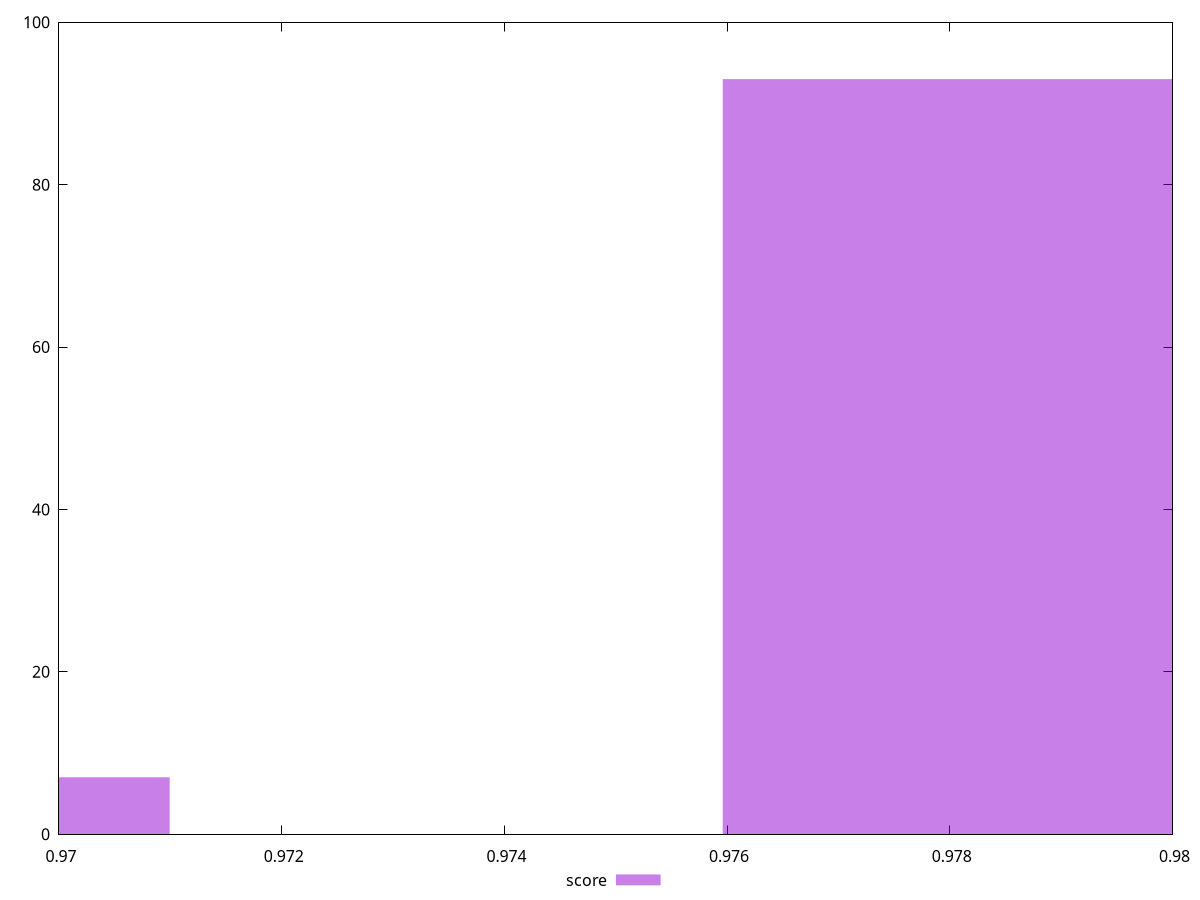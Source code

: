 reset

$score <<EOF
0.9685105802998539 7
0.9784440221490832 93
EOF

set key outside below
set boxwidth 0.004966720924614636
set xrange [0.97:0.98]
set yrange [0:100]
set trange [0:100]
set style fill transparent solid 0.5 noborder
set terminal svg size 640, 490 enhanced background rgb 'white'
set output "report_00017_2021-02-10T15-08-03.406Z/total-byte-weight/samples/pages+cached/score/histogram.svg"

plot $score title "score" with boxes

reset
